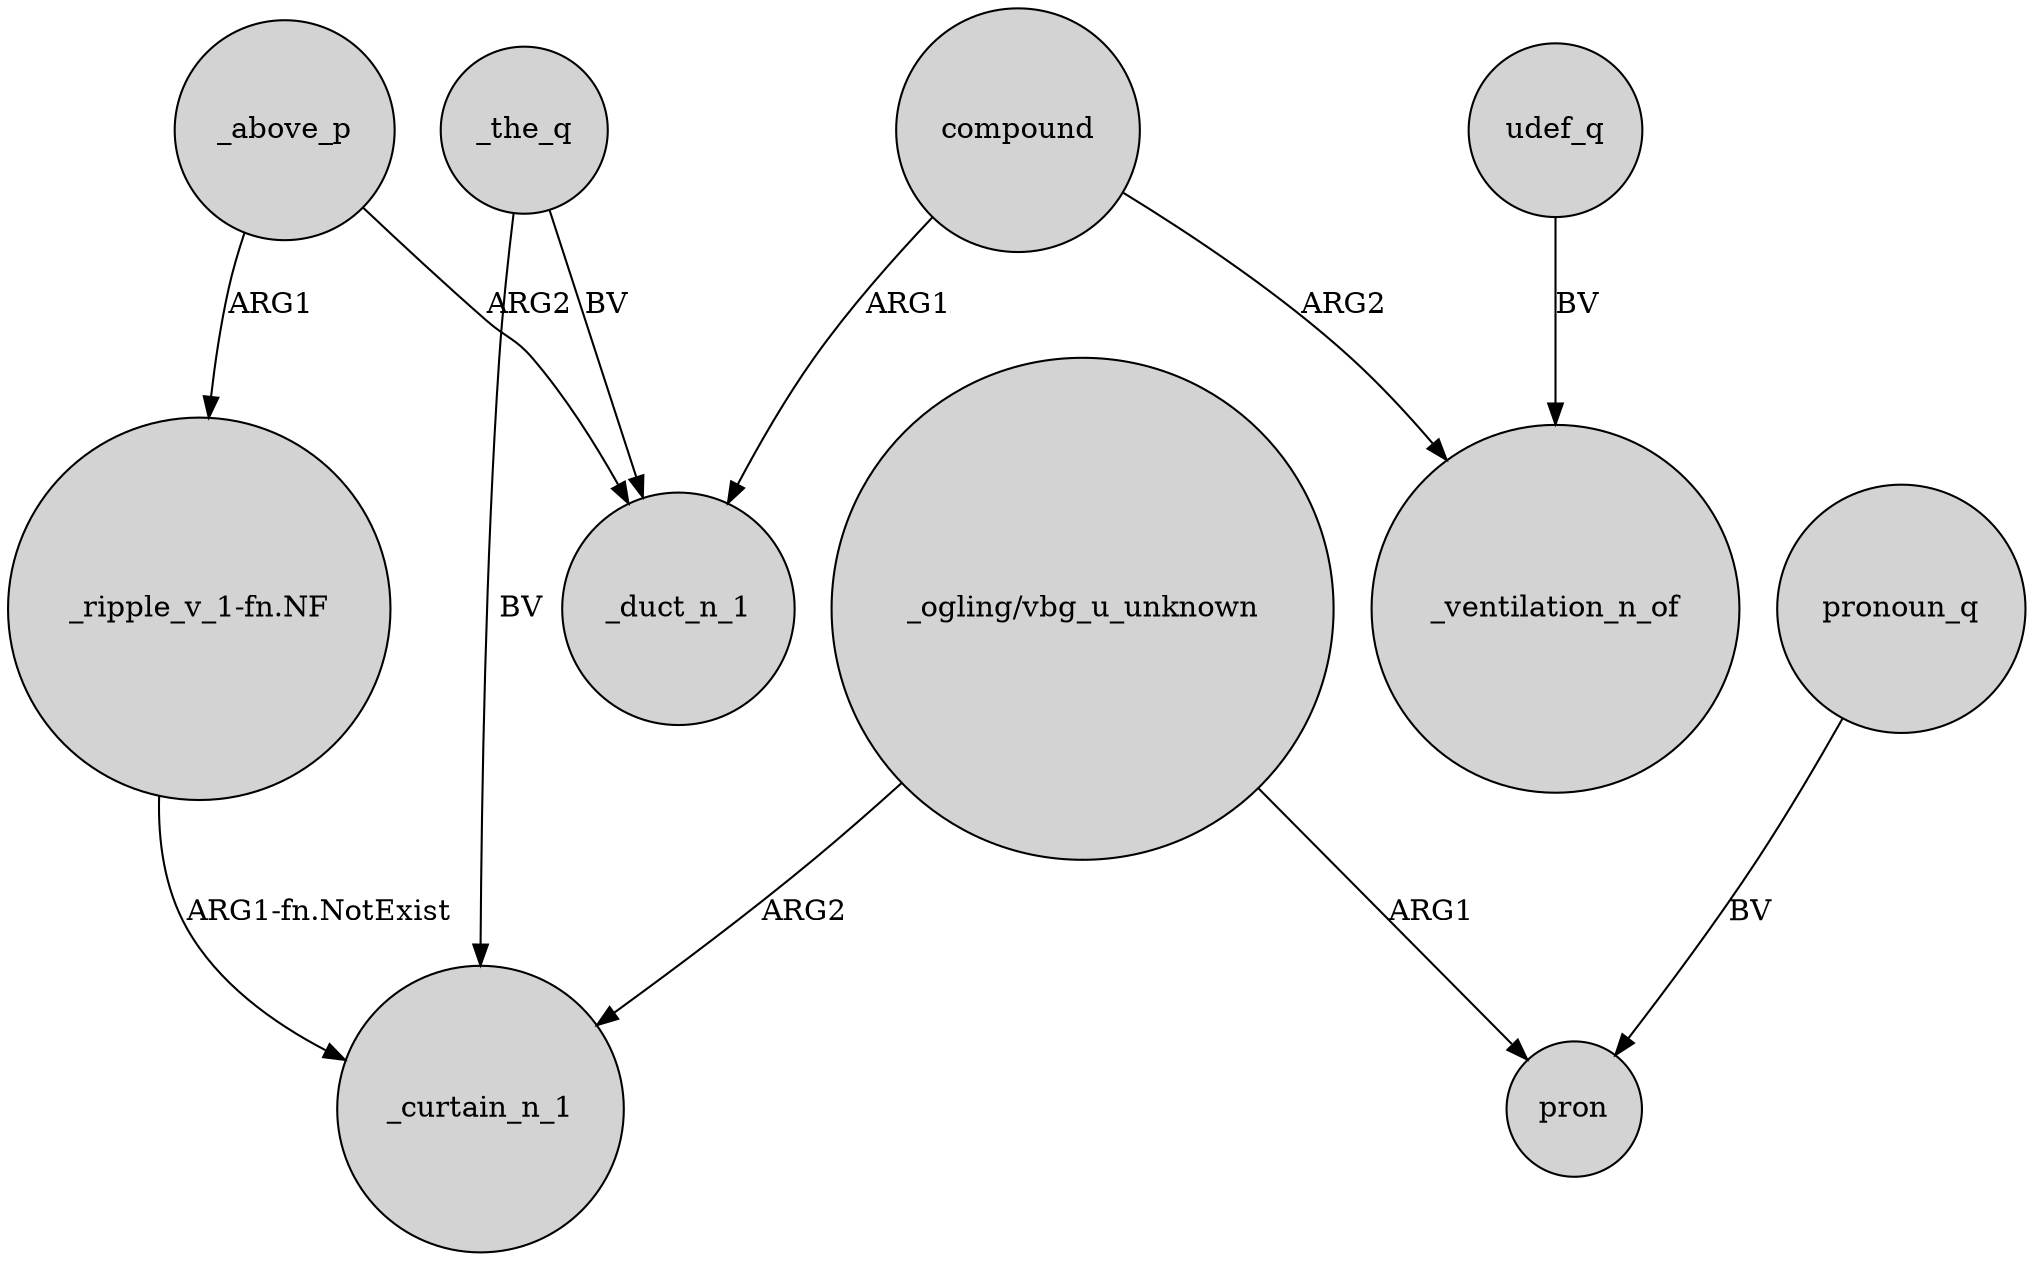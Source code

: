 digraph {
	node [shape=circle style=filled]
	"_ogling/vbg_u_unknown" -> _curtain_n_1 [label=ARG2]
	_above_p -> _duct_n_1 [label=ARG2]
	_above_p -> "_ripple_v_1-fn.NF" [label=ARG1]
	_the_q -> _duct_n_1 [label=BV]
	udef_q -> _ventilation_n_of [label=BV]
	pronoun_q -> pron [label=BV]
	compound -> _duct_n_1 [label=ARG1]
	_the_q -> _curtain_n_1 [label=BV]
	compound -> _ventilation_n_of [label=ARG2]
	"_ogling/vbg_u_unknown" -> pron [label=ARG1]
	"_ripple_v_1-fn.NF" -> _curtain_n_1 [label="ARG1-fn.NotExist"]
}
